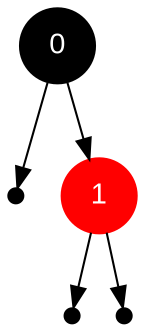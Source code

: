 digraph RBTree {
  node [fontname="Arial"];
  "0xaaaaaaac12c0" [label="0", shape=circle, style=filled, color=black, fillcolor=black, fontcolor=white];
  null0xaaaaaaac12c0L [shape=point, width=0.1];
  "0xaaaaaaac12c0" -> null0xaaaaaaac12c0L;
  "0xaaaaaaac12c0" -> "0xaaaaaaac14f0";
  "0xaaaaaaac14f0" [label="1", shape=circle, style=filled, color=red, fillcolor=red, fontcolor=white];
  null0xaaaaaaac14f0L [shape=point, width=0.1];
  "0xaaaaaaac14f0" -> null0xaaaaaaac14f0L;
  null0xaaaaaaac14f0R [shape=point, width=0.1];
  "0xaaaaaaac14f0" -> null0xaaaaaaac14f0R;
}

